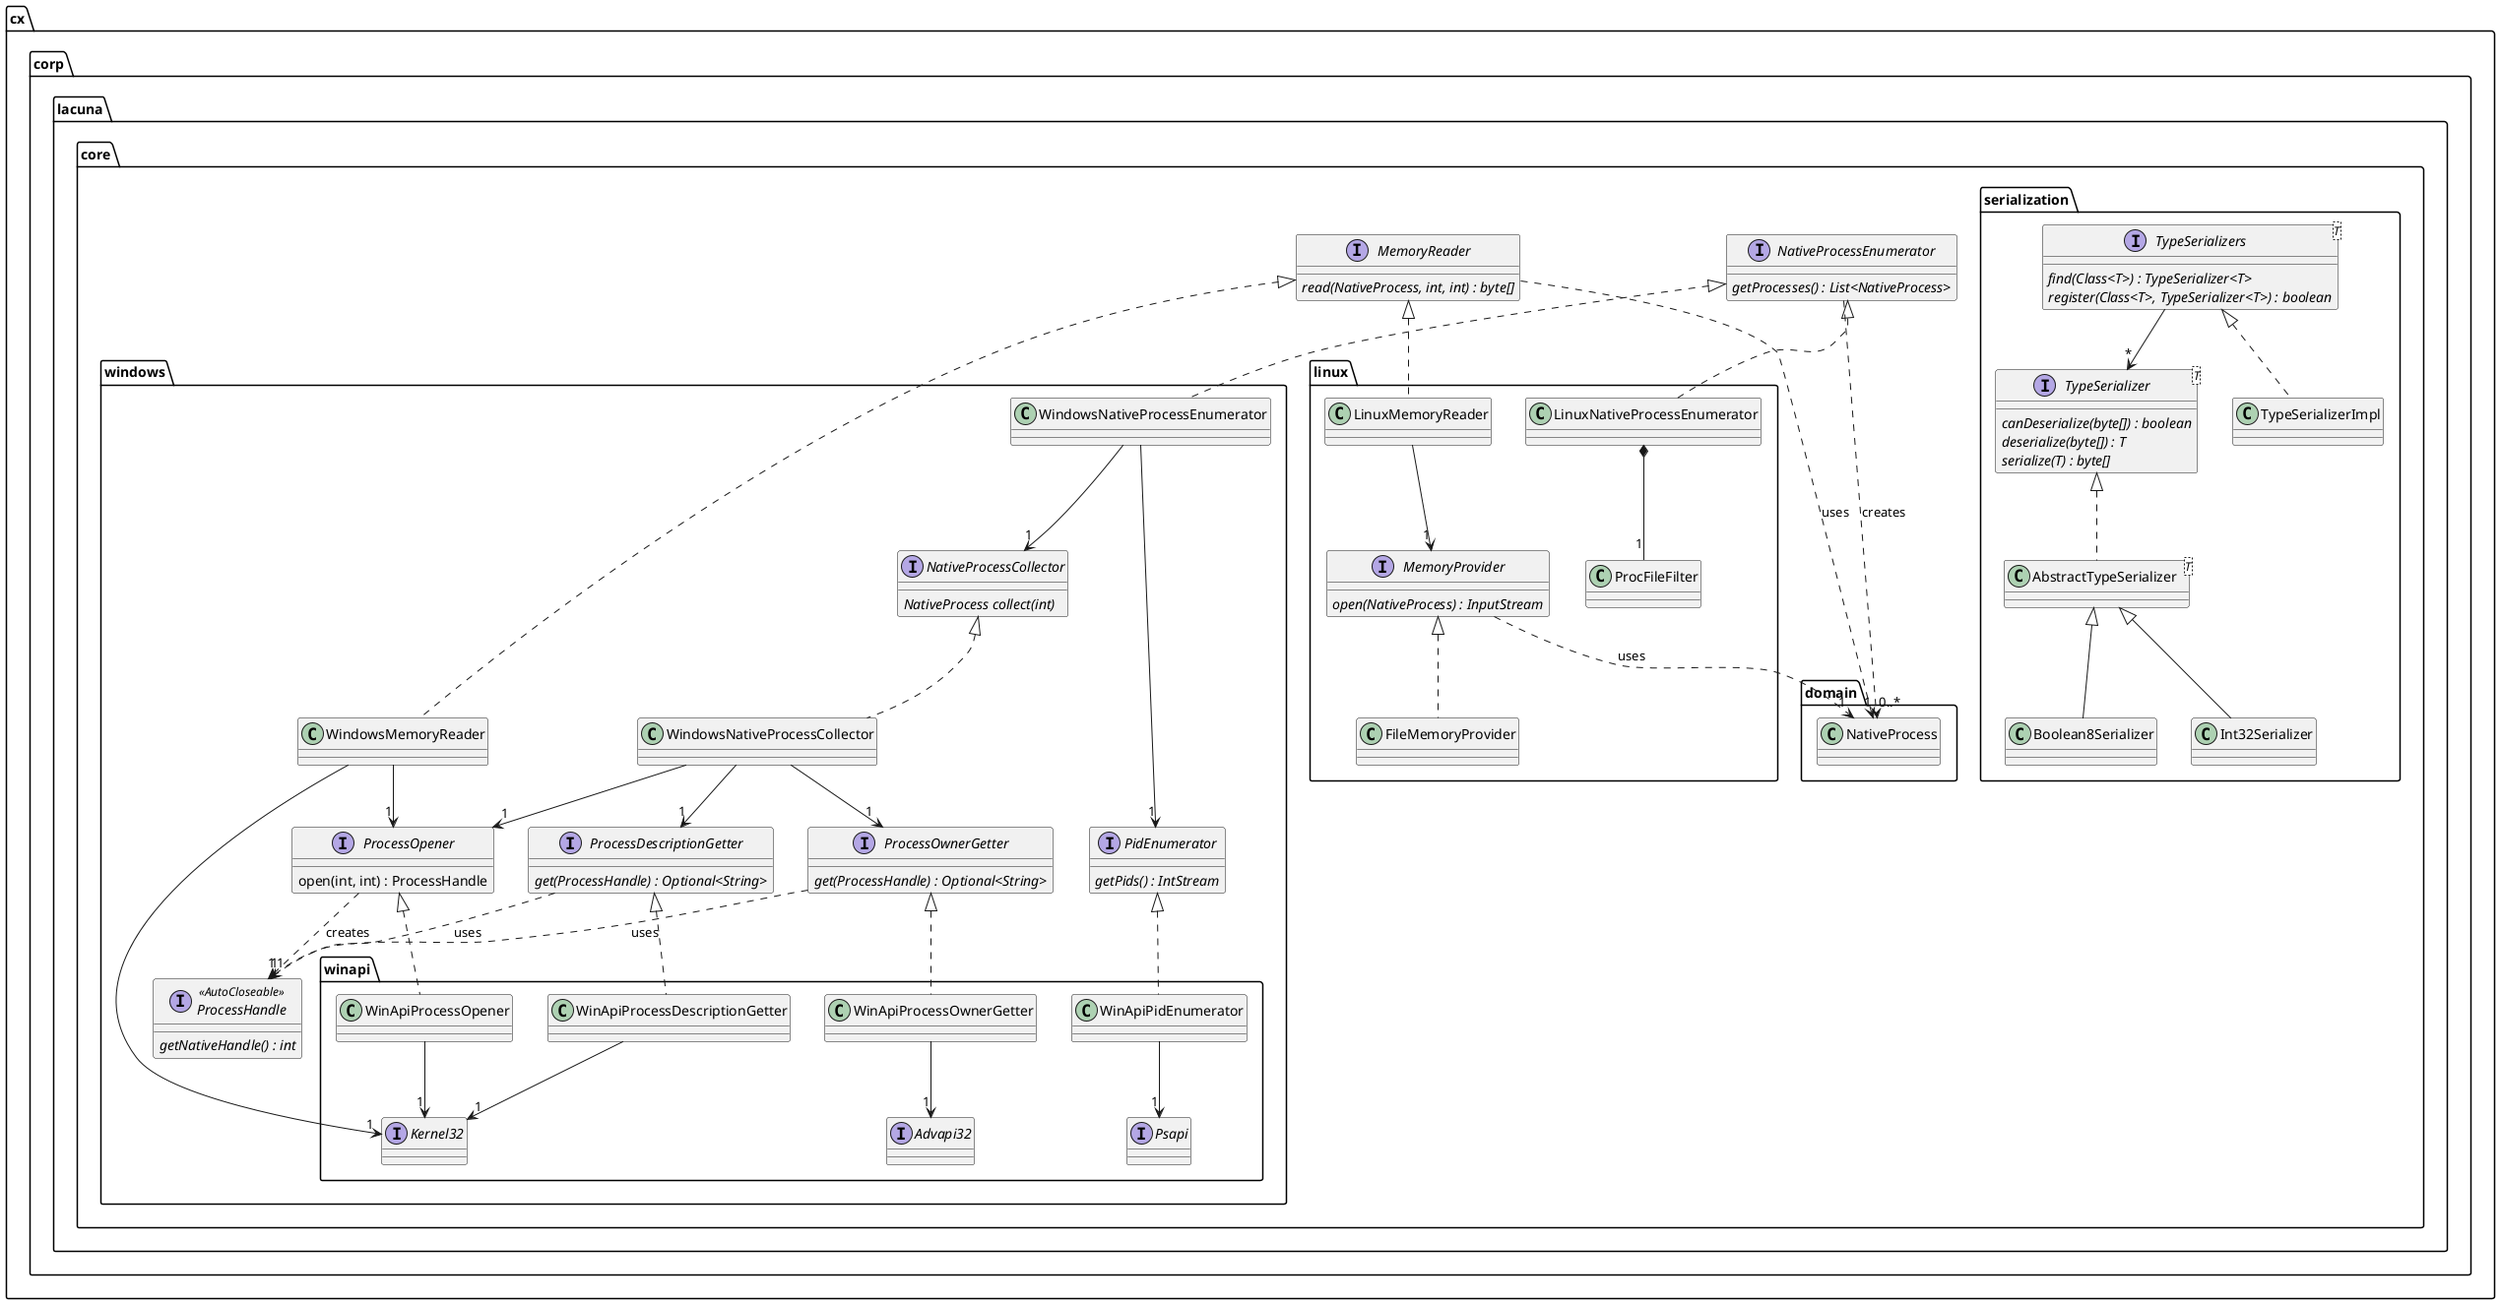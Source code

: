 @startuml

package cx.corp.lacuna.core.domain {
    class NativeProcess
}

package cx.corp.lacuna.core {
    interface MemoryReader {
        {abstract} read(NativeProcess, int, int) : byte[]
    }
    interface NativeProcessEnumerator {
        {abstract} getProcesses() : List<NativeProcess>
    }
    
    MemoryReader ..>  "1" NativeProcess : uses
    NativeProcessEnumerator ..> "0..*" NativeProcess : creates
}

package cx.corp.lacuna.core.serialization {
	interface TypeSerializers<T> {
		{abstract} find(Class<T>) : TypeSerializer<T>
		{abstract} register(Class<T>, TypeSerializer<T>) : boolean
	}
	interface TypeSerializer<T> {
		{abstract} canDeserialize(byte[]) : boolean
		{abstract} deserialize(byte[]) : T
		{abstract} serialize(T) : byte[]
	}
	
	class AbstractTypeSerializer<T>
	class Boolean8Serializer
	class Int32Serializer
	
	TypeSerializer  <|.. AbstractTypeSerializer
	AbstractTypeSerializer <|-- Boolean8Serializer
	AbstractTypeSerializer <|-- Int32Serializer
	
	TypeSerializers <|.. TypeSerializerImpl
	TypeSerializers --> "*" TypeSerializer
}

package cx.corp.lacuna.core.windows {

    package cx.corp.lacuna.core.windows.winapi {
        interface Kernel32
        interface Advapi32
        interface Psapi
        class WinApiPidEnumerator
        class WinApiProcessDescriptionGetter
        class WinApiProcessOpener
        class WinApiProcessOwnerGetter
    }
    
    interface NativeProcessCollector {
        {abstract} NativeProcess collect(int)
    }
    interface PidEnumerator {
        {abstract} getPids() : IntStream
    }
    interface ProcessDescriptionGetter {
        {abstract} get(ProcessHandle) : Optional<String>
    }
    interface ProcessOwnerGetter {
        {abstract} get(ProcessHandle) : Optional<String>
    }
    interface ProcessHandle <<AutoCloseable>> {
        {abstract} getNativeHandle() : int
    }
    interface ProcessOpener {
        open(int, int) : ProcessHandle
    }
    

    class WindowsNativeProcessEnumerator
    class WindowsNativeProcessCollector
    class WindowsMemoryReader
    
    NativeProcessEnumerator <|.. WindowsNativeProcessEnumerator
    WindowsNativeProcessEnumerator --> "1" PidEnumerator
    WindowsNativeProcessEnumerator --> "1" NativeProcessCollector
    
    NativeProcessCollector <|.. WindowsNativeProcessCollector
     
    WindowsNativeProcessCollector --> "1" ProcessOpener
    WindowsNativeProcessCollector --> "1" ProcessOwnerGetter
    WindowsNativeProcessCollector --> "1" ProcessDescriptionGetter
    
    ProcessOpener ..> "1" ProcessHandle : creates
    ProcessOwnerGetter ..> "1" ProcessHandle : uses
    ProcessDescriptionGetter ..> "1" ProcessHandle : uses

    
    PidEnumerator <|.. WinApiPidEnumerator
    WinApiPidEnumerator --> "1" Psapi
    
    ProcessOpener <|.. WinApiProcessOpener
    ProcessOwnerGetter <|.. WinApiProcessOwnerGetter
    ProcessDescriptionGetter <|.. WinApiProcessDescriptionGetter
    
    WinApiProcessOpener --> "1" Kernel32
    WinApiProcessDescriptionGetter --> "1" Kernel32
    WinApiProcessOwnerGetter --> "1" Advapi32
    
    
    MemoryReader <|.. WindowsMemoryReader
    WindowsMemoryReader --> "1" Kernel32
	WindowsMemoryReader --> "1" ProcessOpener
}

package cx.corp.lacuna.core.linux {
    interface MemoryProvider {
        {abstract} open(NativeProcess) : InputStream
    }
    class LinuxNativeProcessEnumerator
    class LinuxMemoryReader
    class ProcFileFilter
    class FileMemoryProvider
    
    NativeProcessEnumerator <|.. LinuxNativeProcessEnumerator
    LinuxNativeProcessEnumerator *-- "1" ProcFileFilter
    
    MemoryProvider ..> "1" NativeProcess : uses
    MemoryProvider <|.. FileMemoryProvider
    
    MemoryReader <|.. LinuxMemoryReader
    LinuxMemoryReader --> "1" MemoryProvider
}

@enduml
